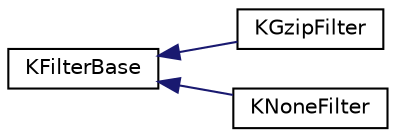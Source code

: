 digraph "Graphical Class Hierarchy"
{
  edge [fontname="Helvetica",fontsize="10",labelfontname="Helvetica",labelfontsize="10"];
  node [fontname="Helvetica",fontsize="10",shape=record];
  rankdir="LR";
  Node0 [label="KFilterBase",height=0.2,width=0.4,color="black", fillcolor="white", style="filled",URL="$classKFilterBase.html",tooltip="This is the base class for compression filters such as gzip and bzip2. "];
  Node0 -> Node1 [dir="back",color="midnightblue",fontsize="10",style="solid",fontname="Helvetica"];
  Node1 [label="KGzipFilter",height=0.2,width=0.4,color="black", fillcolor="white", style="filled",URL="$classKGzipFilter.html",tooltip="Internal class used by KFilterDev. "];
  Node0 -> Node2 [dir="back",color="midnightblue",fontsize="10",style="solid",fontname="Helvetica"];
  Node2 [label="KNoneFilter",height=0.2,width=0.4,color="black", fillcolor="white", style="filled",URL="$classKNoneFilter.html",tooltip="Internal class used by KFilterDev. "];
}
